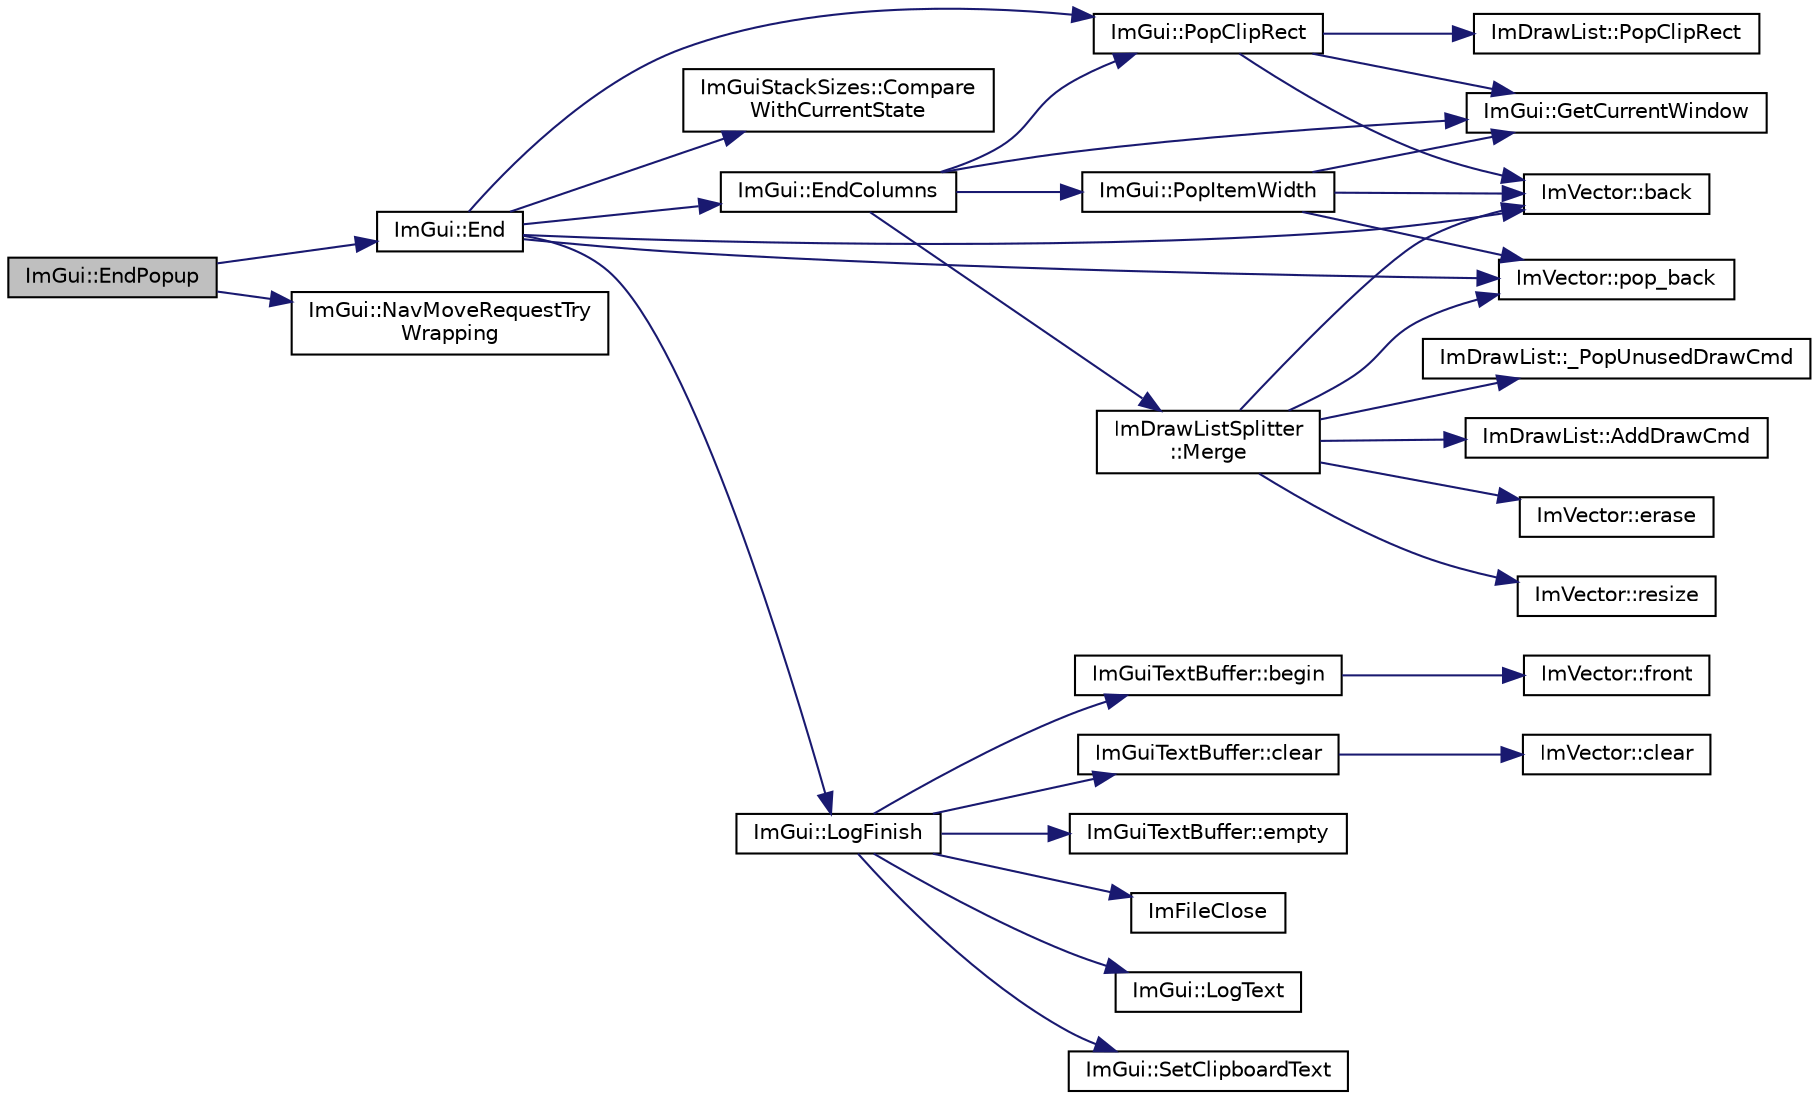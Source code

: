 digraph "ImGui::EndPopup"
{
 // LATEX_PDF_SIZE
  edge [fontname="Helvetica",fontsize="10",labelfontname="Helvetica",labelfontsize="10"];
  node [fontname="Helvetica",fontsize="10",shape=record];
  rankdir="LR";
  Node1 [label="ImGui::EndPopup",height=0.2,width=0.4,color="black", fillcolor="grey75", style="filled", fontcolor="black",tooltip=" "];
  Node1 -> Node2 [color="midnightblue",fontsize="10",style="solid",fontname="Helvetica"];
  Node2 [label="ImGui::End",height=0.2,width=0.4,color="black", fillcolor="white", style="filled",URL="$namespace_im_gui.html#a5479d93794a004c67ceb6d13f37c8254",tooltip=" "];
  Node2 -> Node3 [color="midnightblue",fontsize="10",style="solid",fontname="Helvetica"];
  Node3 [label="ImVector::back",height=0.2,width=0.4,color="black", fillcolor="white", style="filled",URL="$struct_im_vector.html#a6da15f3c402099ed57078835ab942f8e",tooltip=" "];
  Node2 -> Node4 [color="midnightblue",fontsize="10",style="solid",fontname="Helvetica"];
  Node4 [label="ImGuiStackSizes::Compare\lWithCurrentState",height=0.2,width=0.4,color="black", fillcolor="white", style="filled",URL="$struct_im_gui_stack_sizes.html#aff8cf412bfbdf0a936cae963c25fac55",tooltip=" "];
  Node2 -> Node5 [color="midnightblue",fontsize="10",style="solid",fontname="Helvetica"];
  Node5 [label="ImGui::EndColumns",height=0.2,width=0.4,color="black", fillcolor="white", style="filled",URL="$namespace_im_gui.html#af93bed3bce5475fe4d525d744f16aa20",tooltip=" "];
  Node5 -> Node6 [color="midnightblue",fontsize="10",style="solid",fontname="Helvetica"];
  Node6 [label="ImGui::GetCurrentWindow",height=0.2,width=0.4,color="black", fillcolor="white", style="filled",URL="$namespace_im_gui.html#a7ceba68eca2b09fb6bf1ad88037e6203",tooltip=" "];
  Node5 -> Node7 [color="midnightblue",fontsize="10",style="solid",fontname="Helvetica"];
  Node7 [label="ImDrawListSplitter\l::Merge",height=0.2,width=0.4,color="black", fillcolor="white", style="filled",URL="$struct_im_draw_list_splitter.html#af3fc4bad2abca9e481d476d1877ba5be",tooltip=" "];
  Node7 -> Node8 [color="midnightblue",fontsize="10",style="solid",fontname="Helvetica"];
  Node8 [label="ImDrawList::_PopUnusedDrawCmd",height=0.2,width=0.4,color="black", fillcolor="white", style="filled",URL="$struct_im_draw_list.html#a2cb0295fcd3062bfedbebbad55865455",tooltip=" "];
  Node7 -> Node9 [color="midnightblue",fontsize="10",style="solid",fontname="Helvetica"];
  Node9 [label="ImDrawList::AddDrawCmd",height=0.2,width=0.4,color="black", fillcolor="white", style="filled",URL="$struct_im_draw_list.html#a846714bb0321c6f1f908767abc8559e6",tooltip=" "];
  Node7 -> Node3 [color="midnightblue",fontsize="10",style="solid",fontname="Helvetica"];
  Node7 -> Node10 [color="midnightblue",fontsize="10",style="solid",fontname="Helvetica"];
  Node10 [label="ImVector::erase",height=0.2,width=0.4,color="black", fillcolor="white", style="filled",URL="$struct_im_vector.html#af44d62675eb411f655da9cced5237456",tooltip=" "];
  Node7 -> Node11 [color="midnightblue",fontsize="10",style="solid",fontname="Helvetica"];
  Node11 [label="ImVector::pop_back",height=0.2,width=0.4,color="black", fillcolor="white", style="filled",URL="$struct_im_vector.html#a3db7ce62d3c429effdb893fbf7148c1c",tooltip=" "];
  Node7 -> Node12 [color="midnightblue",fontsize="10",style="solid",fontname="Helvetica"];
  Node12 [label="ImVector::resize",height=0.2,width=0.4,color="black", fillcolor="white", style="filled",URL="$struct_im_vector.html#ac371dd62e56ae486b1a5038cf07eee56",tooltip=" "];
  Node5 -> Node13 [color="midnightblue",fontsize="10",style="solid",fontname="Helvetica"];
  Node13 [label="ImGui::PopClipRect",height=0.2,width=0.4,color="black", fillcolor="white", style="filled",URL="$namespace_im_gui.html#aef1c8a6e5a3c70cb10d03d2a2a66dfd8",tooltip=" "];
  Node13 -> Node3 [color="midnightblue",fontsize="10",style="solid",fontname="Helvetica"];
  Node13 -> Node6 [color="midnightblue",fontsize="10",style="solid",fontname="Helvetica"];
  Node13 -> Node14 [color="midnightblue",fontsize="10",style="solid",fontname="Helvetica"];
  Node14 [label="ImDrawList::PopClipRect",height=0.2,width=0.4,color="black", fillcolor="white", style="filled",URL="$struct_im_draw_list.html#a44f40c59ca755f559020f5a7fa81103a",tooltip=" "];
  Node5 -> Node15 [color="midnightblue",fontsize="10",style="solid",fontname="Helvetica"];
  Node15 [label="ImGui::PopItemWidth",height=0.2,width=0.4,color="black", fillcolor="white", style="filled",URL="$namespace_im_gui.html#ad29a3fc0cb5dfc7f9fc7224512ce90bf",tooltip=" "];
  Node15 -> Node3 [color="midnightblue",fontsize="10",style="solid",fontname="Helvetica"];
  Node15 -> Node6 [color="midnightblue",fontsize="10",style="solid",fontname="Helvetica"];
  Node15 -> Node11 [color="midnightblue",fontsize="10",style="solid",fontname="Helvetica"];
  Node2 -> Node16 [color="midnightblue",fontsize="10",style="solid",fontname="Helvetica"];
  Node16 [label="ImGui::LogFinish",height=0.2,width=0.4,color="black", fillcolor="white", style="filled",URL="$namespace_im_gui.html#a2ebcd048d1ca025fb972e1c2e920e3f3",tooltip=" "];
  Node16 -> Node17 [color="midnightblue",fontsize="10",style="solid",fontname="Helvetica"];
  Node17 [label="ImGuiTextBuffer::begin",height=0.2,width=0.4,color="black", fillcolor="white", style="filled",URL="$struct_im_gui_text_buffer.html#aab6d83c6b9a8061287a4cb6135c1cab4",tooltip=" "];
  Node17 -> Node18 [color="midnightblue",fontsize="10",style="solid",fontname="Helvetica"];
  Node18 [label="ImVector::front",height=0.2,width=0.4,color="black", fillcolor="white", style="filled",URL="$struct_im_vector.html#a34ba855bd3a1ee3e2af215c5ce7d6ddc",tooltip=" "];
  Node16 -> Node19 [color="midnightblue",fontsize="10",style="solid",fontname="Helvetica"];
  Node19 [label="ImGuiTextBuffer::clear",height=0.2,width=0.4,color="black", fillcolor="white", style="filled",URL="$struct_im_gui_text_buffer.html#a9e4edc9f950bc9e35d5c3b3071dbc0df",tooltip=" "];
  Node19 -> Node20 [color="midnightblue",fontsize="10",style="solid",fontname="Helvetica"];
  Node20 [label="ImVector::clear",height=0.2,width=0.4,color="black", fillcolor="white", style="filled",URL="$struct_im_vector.html#ae2d401b4ec5f1113cdb8edb5a61a38f7",tooltip=" "];
  Node16 -> Node21 [color="midnightblue",fontsize="10",style="solid",fontname="Helvetica"];
  Node21 [label="ImGuiTextBuffer::empty",height=0.2,width=0.4,color="black", fillcolor="white", style="filled",URL="$struct_im_gui_text_buffer.html#affd606443a661cd0fcce0d381bc8cf98",tooltip=" "];
  Node16 -> Node22 [color="midnightblue",fontsize="10",style="solid",fontname="Helvetica"];
  Node22 [label="ImFileClose",height=0.2,width=0.4,color="black", fillcolor="white", style="filled",URL="$imgui_8cpp.html#ac4a6194720e9d693bc9d34e97d9465aa",tooltip=" "];
  Node16 -> Node23 [color="midnightblue",fontsize="10",style="solid",fontname="Helvetica"];
  Node23 [label="ImGui::LogText",height=0.2,width=0.4,color="black", fillcolor="white", style="filled",URL="$namespace_im_gui.html#aa548475d8f771ab6524d73d900a41198",tooltip=" "];
  Node16 -> Node24 [color="midnightblue",fontsize="10",style="solid",fontname="Helvetica"];
  Node24 [label="ImGui::SetClipboardText",height=0.2,width=0.4,color="black", fillcolor="white", style="filled",URL="$namespace_im_gui.html#aa4824a1b351c063b4aff9b9f4fb5fd4d",tooltip=" "];
  Node2 -> Node11 [color="midnightblue",fontsize="10",style="solid",fontname="Helvetica"];
  Node2 -> Node13 [color="midnightblue",fontsize="10",style="solid",fontname="Helvetica"];
  Node1 -> Node25 [color="midnightblue",fontsize="10",style="solid",fontname="Helvetica"];
  Node25 [label="ImGui::NavMoveRequestTry\lWrapping",height=0.2,width=0.4,color="black", fillcolor="white", style="filled",URL="$namespace_im_gui.html#a95a9a1a5411cccb918fc29a0b0d3f953",tooltip=" "];
}
